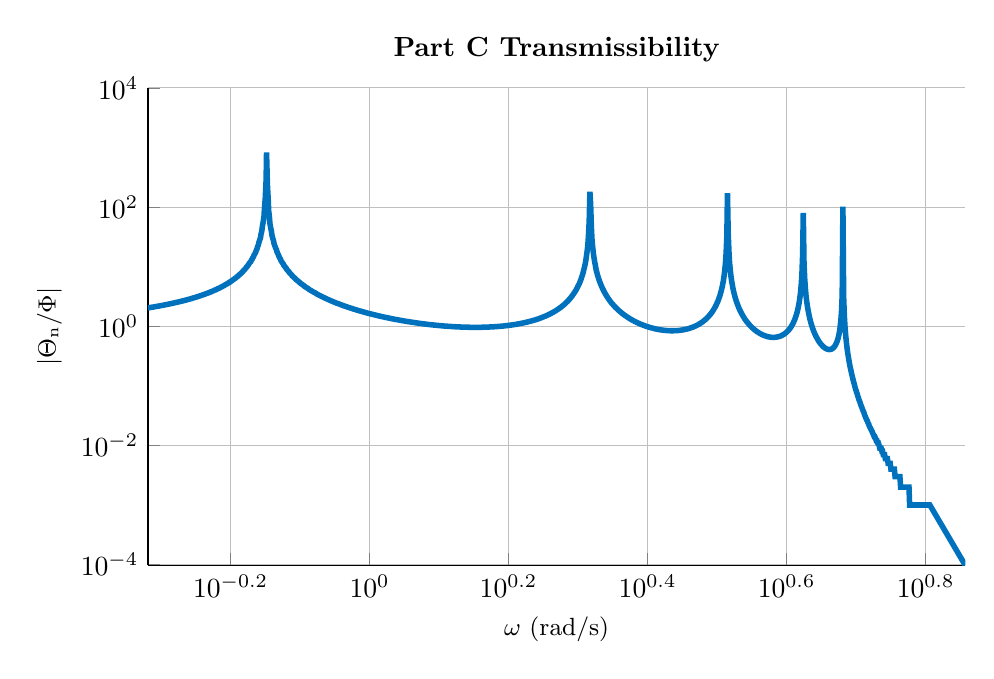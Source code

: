 % This file was created by matlab2tikz.
%
\definecolor{mycolor1}{rgb}{0.0,0.447,0.741}%
%
\begin{tikzpicture}

\begin{axis}[%
width=0.856\textwidth,
height=0.5\textwidth,
at={(0\textwidth,0\textwidth)},
scale only axis,
xmode=log,
xmin=0.48,
xmax=7.195,
xminorticks=true,
xlabel style={font=\color{white!15!black}},
xlabel={$\omega\text{ (rad/s)}$},
ymode=log,
ymin=9.753e-05,
ymax=10000,
yminorticks=true,
ylabel style={font=\color{white!15!black}},
ylabel={$\text{$|$}\Theta{}_\text{n}\text{/}\Phi\text{$|$}$},
axis background/.style={fill=white},
title style={font=\bfseries},
title={Part C Transmissibility},
axis x line*=bottom,
axis y line*=left,
xmajorgrids,
xminorgrids,
ymajorgrids,
yminorgrids,
ylabel style={font=\small},
xlabel style={font=\small}
]
\addplot [color=mycolor1, line width=2.0pt, forget plot]
  table[row sep=crcr]{%
0.48	2.029\\
0.481	2.038\\
0.482	2.047\\
0.483	2.056\\
0.484	2.065\\
0.485	2.075\\
0.486	2.084\\
0.488	2.093\\
0.489	2.103\\
0.49	2.113\\
0.491	2.123\\
0.492	2.133\\
0.493	2.143\\
0.494	2.153\\
0.495	2.164\\
0.497	2.174\\
0.498	2.185\\
0.499	2.196\\
0.5	2.207\\
0.501	2.218\\
0.502	2.229\\
0.504	2.241\\
0.505	2.252\\
0.506	2.264\\
0.507	2.276\\
0.508	2.288\\
0.509	2.3\\
0.511	2.313\\
0.512	2.326\\
0.513	2.338\\
0.514	2.351\\
0.515	2.365\\
0.516	2.378\\
0.518	2.392\\
0.519	2.406\\
0.52	2.42\\
0.521	2.434\\
0.522	2.448\\
0.524	2.463\\
0.525	2.478\\
0.526	2.493\\
0.527	2.509\\
0.528	2.524\\
0.53	2.54\\
0.531	2.556\\
0.532	2.573\\
0.533	2.59\\
0.535	2.607\\
0.536	2.624\\
0.537	2.641\\
0.538	2.659\\
0.54	2.677\\
0.541	2.696\\
0.542	2.715\\
0.543	2.734\\
0.545	2.753\\
0.546	2.773\\
0.547	2.793\\
0.548	2.814\\
0.55	2.835\\
0.551	2.856\\
0.552	2.878\\
0.553	2.9\\
0.555	2.923\\
0.556	2.946\\
0.557	2.969\\
0.558	2.993\\
0.56	3.017\\
0.561	3.042\\
0.562	3.068\\
0.564	3.093\\
0.565	3.12\\
0.566	3.147\\
0.568	3.174\\
0.569	3.202\\
0.57	3.231\\
0.571	3.26\\
0.573	3.29\\
0.574	3.321\\
0.575	3.352\\
0.577	3.384\\
0.578	3.417\\
0.579	3.45\\
0.581	3.484\\
0.582	3.519\\
0.583	3.555\\
0.585	3.592\\
0.586	3.629\\
0.588	3.668\\
0.589	3.707\\
0.59	3.748\\
0.592	3.789\\
0.593	3.832\\
0.594	3.876\\
0.596	3.92\\
0.597	3.966\\
0.598	4.014\\
0.6	4.062\\
0.601	4.112\\
0.603	4.163\\
0.604	4.216\\
0.605	4.27\\
0.607	4.326\\
0.608	4.384\\
0.61	4.443\\
0.611	4.504\\
0.612	4.567\\
0.614	4.632\\
0.615	4.699\\
0.617	4.768\\
0.618	4.84\\
0.619	4.914\\
0.621	4.99\\
0.622	5.069\\
0.624	5.151\\
0.625	5.236\\
0.627	5.324\\
0.628	5.415\\
0.63	5.51\\
0.631	5.609\\
0.632	5.711\\
0.634	5.817\\
0.635	5.928\\
0.637	6.044\\
0.638	6.164\\
0.64	6.29\\
0.641	6.421\\
0.643	6.559\\
0.644	6.703\\
0.646	6.853\\
0.647	7.011\\
0.649	7.177\\
0.65	7.352\\
0.652	7.536\\
0.653	7.73\\
0.655	7.935\\
0.656	8.151\\
0.658	8.38\\
0.659	8.624\\
0.661	8.882\\
0.662	9.158\\
0.664	9.451\\
0.665	9.765\\
0.667	10.102\\
0.668	10.464\\
0.67	10.854\\
0.671	11.275\\
0.673	11.732\\
0.675	12.228\\
0.676	12.77\\
0.678	13.364\\
0.679	14.017\\
0.681	14.74\\
0.682	15.543\\
0.684	16.442\\
0.686	17.453\\
0.687	18.601\\
0.689	19.914\\
0.69	21.43\\
0.692	23.201\\
0.693	25.297\\
0.695	27.816\\
0.697	30.9\\
0.698	34.765\\
0.7	39.747\\
0.701	46.414\\
0.703	55.791\\
0.705	69.945\\
0.706	93.745\\
0.708	141.943\\
0.71	287.131\\
0.711	822.771\\
0.713	236.527\\
0.715	127.495\\
0.716	86.838\\
0.718	65.746\\
0.719	52.858\\
0.721	44.172\\
0.723	37.922\\
0.724	33.211\\
0.726	29.533\\
0.728	26.582\\
0.729	24.161\\
0.731	22.141\\
0.733	20.428\\
0.735	18.959\\
0.736	17.683\\
0.738	16.567\\
0.74	15.58\\
0.741	14.703\\
0.743	13.918\\
0.745	13.21\\
0.746	12.57\\
0.748	11.988\\
0.75	11.456\\
0.752	10.969\\
0.753	10.52\\
0.755	10.106\\
0.757	9.722\\
0.759	9.366\\
0.76	9.034\\
0.762	8.725\\
0.764	8.435\\
0.766	8.163\\
0.767	7.908\\
0.769	7.668\\
0.771	7.442\\
0.773	7.228\\
0.774	7.026\\
0.776	6.834\\
0.778	6.652\\
0.78	6.479\\
0.782	6.315\\
0.783	6.159\\
0.785	6.01\\
0.787	5.867\\
0.789	5.731\\
0.791	5.601\\
0.793	5.477\\
0.794	5.358\\
0.796	5.243\\
0.798	5.134\\
0.8	5.028\\
0.802	4.927\\
0.804	4.829\\
0.805	4.735\\
0.807	4.645\\
0.809	4.558\\
0.811	4.474\\
0.813	4.392\\
0.815	4.314\\
0.817	4.238\\
0.818	4.165\\
0.82	4.094\\
0.822	4.025\\
0.824	3.959\\
0.826	3.895\\
0.828	3.832\\
0.83	3.772\\
0.832	3.713\\
0.834	3.656\\
0.836	3.601\\
0.838	3.547\\
0.839	3.495\\
0.841	3.444\\
0.843	3.395\\
0.845	3.347\\
0.847	3.3\\
0.849	3.254\\
0.851	3.21\\
0.853	3.167\\
0.855	3.125\\
0.857	3.084\\
0.859	3.044\\
0.861	3.005\\
0.863	2.967\\
0.865	2.929\\
0.867	2.893\\
0.869	2.858\\
0.871	2.823\\
0.873	2.789\\
0.875	2.756\\
0.877	2.724\\
0.879	2.692\\
0.881	2.662\\
0.883	2.631\\
0.885	2.602\\
0.887	2.573\\
0.889	2.545\\
0.891	2.517\\
0.893	2.49\\
0.895	2.463\\
0.897	2.437\\
0.9	2.412\\
0.902	2.387\\
0.904	2.363\\
0.906	2.339\\
0.908	2.315\\
0.91	2.292\\
0.912	2.27\\
0.914	2.247\\
0.916	2.226\\
0.918	2.204\\
0.92	2.184\\
0.923	2.163\\
0.925	2.143\\
0.927	2.123\\
0.929	2.104\\
0.931	2.085\\
0.933	2.066\\
0.935	2.047\\
0.938	2.029\\
0.94	2.012\\
0.942	1.994\\
0.944	1.977\\
0.946	1.96\\
0.948	1.944\\
0.951	1.927\\
0.953	1.911\\
0.955	1.896\\
0.957	1.88\\
0.959	1.865\\
0.962	1.85\\
0.964	1.835\\
0.966	1.821\\
0.968	1.807\\
0.971	1.793\\
0.973	1.779\\
0.975	1.765\\
0.977	1.752\\
0.98	1.739\\
0.982	1.726\\
0.984	1.713\\
0.986	1.701\\
0.989	1.688\\
0.991	1.676\\
0.993	1.664\\
0.995	1.652\\
0.998	1.641\\
1.0	1.629\\
1.002	1.618\\
1.005	1.607\\
1.007	1.596\\
1.009	1.585\\
1.012	1.575\\
1.014	1.564\\
1.016	1.554\\
1.019	1.544\\
1.021	1.534\\
1.023	1.524\\
1.026	1.514\\
1.028	1.505\\
1.03	1.495\\
1.033	1.486\\
1.035	1.477\\
1.038	1.468\\
1.04	1.459\\
1.042	1.45\\
1.045	1.441\\
1.047	1.433\\
1.05	1.424\\
1.052	1.416\\
1.054	1.408\\
1.057	1.4\\
1.059	1.392\\
1.062	1.384\\
1.064	1.376\\
1.067	1.369\\
1.069	1.361\\
1.072	1.354\\
1.074	1.346\\
1.076	1.339\\
1.079	1.332\\
1.081	1.325\\
1.084	1.318\\
1.086	1.311\\
1.089	1.305\\
1.091	1.298\\
1.094	1.291\\
1.097	1.285\\
1.099	1.279\\
1.102	1.272\\
1.104	1.266\\
1.107	1.26\\
1.109	1.254\\
1.112	1.248\\
1.114	1.242\\
1.117	1.236\\
1.119	1.231\\
1.122	1.225\\
1.125	1.219\\
1.127	1.214\\
1.13	1.209\\
1.132	1.203\\
1.135	1.198\\
1.138	1.193\\
1.14	1.188\\
1.143	1.183\\
1.146	1.178\\
1.148	1.173\\
1.151	1.168\\
1.153	1.163\\
1.156	1.159\\
1.159	1.154\\
1.161	1.149\\
1.164	1.145\\
1.167	1.14\\
1.17	1.136\\
1.172	1.132\\
1.175	1.128\\
1.178	1.123\\
1.18	1.119\\
1.183	1.115\\
1.186	1.111\\
1.189	1.107\\
1.191	1.103\\
1.194	1.1\\
1.197	1.096\\
1.2	1.092\\
1.202	1.088\\
1.205	1.085\\
1.208	1.081\\
1.211	1.078\\
1.213	1.074\\
1.216	1.071\\
1.219	1.068\\
1.222	1.065\\
1.225	1.061\\
1.227	1.058\\
1.23	1.055\\
1.233	1.052\\
1.236	1.049\\
1.239	1.046\\
1.242	1.043\\
1.245	1.04\\
1.247	1.038\\
1.25	1.035\\
1.253	1.032\\
1.256	1.03\\
1.259	1.027\\
1.262	1.024\\
1.265	1.022\\
1.268	1.019\\
1.271	1.017\\
1.274	1.015\\
1.276	1.012\\
1.279	1.01\\
1.282	1.008\\
1.285	1.006\\
1.288	1.004\\
1.291	1.002\\
1.294	1.0\\
1.297	0.998\\
1.3	0.996\\
1.303	0.994\\
1.306	0.992\\
1.309	0.991\\
1.312	0.989\\
1.315	0.987\\
1.318	0.986\\
1.321	0.984\\
1.324	0.982\\
1.327	0.981\\
1.33	0.98\\
1.334	0.978\\
1.337	0.977\\
1.34	0.976\\
1.343	0.974\\
1.346	0.973\\
1.349	0.972\\
1.352	0.971\\
1.355	0.97\\
1.358	0.969\\
1.361	0.968\\
1.365	0.967\\
1.368	0.966\\
1.371	0.965\\
1.374	0.965\\
1.377	0.964\\
1.38	0.963\\
1.384	0.963\\
1.387	0.962\\
1.39	0.962\\
1.393	0.961\\
1.396	0.961\\
1.4	0.96\\
1.403	0.96\\
1.406	0.96\\
1.409	0.96\\
1.413	0.959\\
1.416	0.959\\
1.419	0.959\\
1.422	0.959\\
1.426	0.959\\
1.429	0.96\\
1.432	0.96\\
1.436	0.96\\
1.439	0.96\\
1.442	0.961\\
1.445	0.961\\
1.449	0.961\\
1.452	0.962\\
1.455	0.963\\
1.459	0.963\\
1.462	0.964\\
1.466	0.965\\
1.469	0.965\\
1.472	0.966\\
1.476	0.967\\
1.479	0.968\\
1.483	0.969\\
1.486	0.97\\
1.489	0.972\\
1.493	0.973\\
1.496	0.974\\
1.5	0.976\\
1.503	0.977\\
1.507	0.979\\
1.51	0.98\\
1.514	0.982\\
1.517	0.984\\
1.521	0.986\\
1.524	0.987\\
1.528	0.989\\
1.531	0.992\\
1.535	0.994\\
1.538	0.996\\
1.542	0.998\\
1.545	1.001\\
1.549	1.003\\
1.552	1.006\\
1.556	1.008\\
1.56	1.011\\
1.563	1.014\\
1.567	1.017\\
1.57	1.02\\
1.574	1.023\\
1.578	1.026\\
1.581	1.03\\
1.585	1.033\\
1.589	1.037\\
1.592	1.04\\
1.596	1.044\\
1.6	1.048\\
1.603	1.052\\
1.607	1.056\\
1.611	1.061\\
1.614	1.065\\
1.618	1.069\\
1.622	1.074\\
1.626	1.079\\
1.629	1.084\\
1.633	1.089\\
1.637	1.094\\
1.641	1.1\\
1.644	1.105\\
1.648	1.111\\
1.652	1.117\\
1.656	1.123\\
1.66	1.129\\
1.663	1.135\\
1.667	1.142\\
1.671	1.148\\
1.675	1.155\\
1.679	1.163\\
1.683	1.17\\
1.687	1.178\\
1.69	1.185\\
1.694	1.193\\
1.698	1.202\\
1.702	1.21\\
1.706	1.219\\
1.71	1.228\\
1.714	1.237\\
1.718	1.247\\
1.722	1.256\\
1.726	1.267\\
1.73	1.277\\
1.734	1.288\\
1.738	1.299\\
1.742	1.31\\
1.746	1.322\\
1.75	1.334\\
1.754	1.347\\
1.758	1.36\\
1.762	1.373\\
1.766	1.387\\
1.77	1.402\\
1.774	1.416\\
1.778	1.432\\
1.782	1.447\\
1.787	1.464\\
1.791	1.481\\
1.795	1.498\\
1.799	1.516\\
1.803	1.535\\
1.807	1.554\\
1.811	1.575\\
1.816	1.596\\
1.82	1.617\\
1.824	1.64\\
1.828	1.663\\
1.832	1.688\\
1.837	1.713\\
1.841	1.739\\
1.845	1.767\\
1.849	1.796\\
1.854	1.826\\
1.858	1.857\\
1.862	1.889\\
1.866	1.924\\
1.871	1.959\\
1.875	1.997\\
1.879	2.036\\
1.884	2.077\\
1.888	2.12\\
1.892	2.166\\
1.897	2.213\\
1.901	2.264\\
1.906	2.317\\
1.91	2.373\\
1.914	2.433\\
1.919	2.496\\
1.923	2.563\\
1.928	2.634\\
1.932	2.71\\
1.936	2.791\\
1.941	2.877\\
1.945	2.97\\
1.95	3.07\\
1.954	3.177\\
1.959	3.293\\
1.963	3.419\\
1.968	3.556\\
1.972	3.705\\
1.977	3.868\\
1.982	4.047\\
1.986	4.245\\
1.991	4.465\\
1.995	4.71\\
2.0	4.985\\
2.005	5.297\\
2.009	5.652\\
2.014	6.06\\
2.018	6.535\\
2.023	7.094\\
2.028	7.761\\
2.032	8.571\\
2.037	9.575\\
2.042	10.852\\
2.047	12.53\\
2.051	14.834\\
2.056	18.194\\
2.061	23.543\\
2.065	33.382\\
2.07	57.267\\
2.075	180.905\\
2.08	113.201\\
2.085	47.09\\
2.089	29.452\\
2.094	21.383\\
2.099	16.768\\
2.104	13.782\\
2.109	11.693\\
2.114	10.149\\
2.118	8.963\\
2.123	8.022\\
2.128	7.259\\
2.133	6.627\\
2.138	6.095\\
2.143	5.641\\
2.148	5.249\\
2.153	4.908\\
2.158	4.608\\
2.163	4.342\\
2.168	4.104\\
2.173	3.891\\
2.178	3.699\\
2.183	3.525\\
2.188	3.367\\
2.193	3.222\\
2.198	3.088\\
2.203	2.966\\
2.208	2.853\\
2.213	2.748\\
2.218	2.65\\
2.223	2.56\\
2.228	2.475\\
2.234	2.396\\
2.239	2.321\\
2.244	2.252\\
2.249	2.186\\
2.254	2.125\\
2.259	2.066\\
2.265	2.011\\
2.27	1.959\\
2.275	1.91\\
2.28	1.863\\
2.286	1.819\\
2.291	1.776\\
2.296	1.736\\
2.302	1.698\\
2.307	1.661\\
2.312	1.626\\
2.317	1.593\\
2.323	1.561\\
2.328	1.531\\
2.334	1.502\\
2.339	1.474\\
2.344	1.447\\
2.35	1.421\\
2.355	1.397\\
2.361	1.373\\
2.366	1.35\\
2.371	1.329\\
2.377	1.308\\
2.382	1.288\\
2.388	1.268\\
2.393	1.249\\
2.399	1.231\\
2.404	1.214\\
2.41	1.197\\
2.416	1.181\\
2.421	1.166\\
2.427	1.151\\
2.432	1.137\\
2.438	1.123\\
2.443	1.109\\
2.449	1.096\\
2.455	1.084\\
2.46	1.072\\
2.466	1.06\\
2.472	1.049\\
2.477	1.038\\
2.483	1.028\\
2.489	1.018\\
2.495	1.008\\
2.5	0.999\\
2.506	0.99\\
2.512	0.981\\
2.518	0.973\\
2.524	0.965\\
2.529	0.957\\
2.535	0.95\\
2.541	0.942\\
2.547	0.936\\
2.553	0.929\\
2.559	0.923\\
2.565	0.917\\
2.57	0.911\\
2.576	0.905\\
2.582	0.9\\
2.588	0.895\\
2.594	0.89\\
2.6	0.885\\
2.606	0.881\\
2.612	0.877\\
2.618	0.873\\
2.624	0.869\\
2.63	0.866\\
2.636	0.863\\
2.642	0.859\\
2.649	0.857\\
2.655	0.854\\
2.661	0.852\\
2.667	0.85\\
2.673	0.848\\
2.679	0.846\\
2.685	0.844\\
2.692	0.843\\
2.698	0.842\\
2.704	0.841\\
2.71	0.84\\
2.717	0.84\\
2.723	0.84\\
2.729	0.84\\
2.735	0.84\\
2.742	0.841\\
2.748	0.841\\
2.754	0.842\\
2.761	0.843\\
2.767	0.845\\
2.773	0.847\\
2.78	0.848\\
2.786	0.851\\
2.793	0.853\\
2.799	0.856\\
2.806	0.859\\
2.812	0.862\\
2.818	0.866\\
2.825	0.87\\
2.831	0.874\\
2.838	0.879\\
2.845	0.884\\
2.851	0.889\\
2.858	0.895\\
2.864	0.901\\
2.871	0.907\\
2.877	0.914\\
2.884	0.921\\
2.891	0.929\\
2.897	0.937\\
2.904	0.946\\
2.911	0.955\\
2.918	0.965\\
2.924	0.976\\
2.931	0.987\\
2.938	0.998\\
2.945	1.011\\
2.951	1.024\\
2.958	1.038\\
2.965	1.053\\
2.972	1.068\\
2.979	1.085\\
2.985	1.103\\
2.992	1.121\\
2.999	1.141\\
3.006	1.163\\
3.013	1.185\\
3.02	1.209\\
3.027	1.235\\
3.034	1.263\\
3.041	1.292\\
3.048	1.324\\
3.055	1.357\\
3.062	1.394\\
3.069	1.433\\
3.076	1.476\\
3.083	1.521\\
3.09	1.571\\
3.098	1.626\\
3.105	1.685\\
3.112	1.749\\
3.119	1.821\\
3.126	1.899\\
3.133	1.987\\
3.141	2.084\\
3.148	2.193\\
3.155	2.316\\
3.162	2.455\\
3.17	2.615\\
3.177	2.799\\
3.184	3.015\\
3.192	3.27\\
3.199	3.576\\
3.206	3.951\\
3.214	4.419\\
3.221	5.02\\
3.229	5.819\\
3.236	6.935\\
3.243	8.6\\
3.251	11.347\\
3.258	16.733\\
3.266	31.934\\
3.273	171.264\\
3.281	36.006\\
3.289	17.597\\
3.296	11.592\\
3.304	8.625\\
3.311	6.859\\
3.319	5.687\\
3.327	4.854\\
3.334	4.231\\
3.342	3.749\\
3.35	3.364\\
3.357	3.049\\
3.365	2.788\\
3.373	2.568\\
3.381	2.38\\
3.389	2.217\\
3.396	2.075\\
3.404	1.95\\
3.412	1.84\\
3.42	1.741\\
3.428	1.653\\
3.436	1.573\\
3.444	1.501\\
3.452	1.436\\
3.459	1.376\\
3.467	1.321\\
3.475	1.271\\
3.483	1.225\\
3.491	1.182\\
3.5	1.143\\
3.508	1.106\\
3.516	1.072\\
3.524	1.041\\
3.532	1.011\\
3.54	0.984\\
3.548	0.958\\
3.556	0.934\\
3.565	0.912\\
3.573	0.891\\
3.581	0.871\\
3.589	0.853\\
3.598	0.835\\
3.606	0.819\\
3.614	0.804\\
3.623	0.79\\
3.631	0.776\\
3.639	0.764\\
3.648	0.752\\
3.656	0.741\\
3.664	0.731\\
3.673	0.722\\
3.681	0.713\\
3.69	0.705\\
3.698	0.697\\
3.707	0.69\\
3.715	0.684\\
3.724	0.678\\
3.733	0.673\\
3.741	0.668\\
3.75	0.664\\
3.758	0.661\\
3.767	0.658\\
3.776	0.655\\
3.785	0.653\\
3.793	0.652\\
3.802	0.651\\
3.811	0.651\\
3.82	0.651\\
3.828	0.652\\
3.837	0.654\\
3.846	0.656\\
3.855	0.659\\
3.864	0.662\\
3.873	0.666\\
3.882	0.671\\
3.891	0.677\\
3.9	0.684\\
3.909	0.691\\
3.918	0.7\\
3.927	0.71\\
3.936	0.72\\
3.945	0.732\\
3.954	0.746\\
3.963	0.761\\
3.972	0.777\\
3.981	0.796\\
3.99	0.816\\
4.0	0.839\\
4.009	0.865\\
4.018	0.894\\
4.027	0.926\\
4.037	0.963\\
4.046	1.004\\
4.055	1.052\\
4.065	1.106\\
4.074	1.168\\
4.083	1.241\\
4.093	1.328\\
4.102	1.43\\
4.112	1.554\\
4.121	1.708\\
4.131	1.901\\
4.14	2.151\\
4.15	2.488\\
4.159	2.964\\
4.169	3.689\\
4.178	4.921\\
4.188	7.471\\
4.198	15.834\\
4.207	79.655\\
4.217	11.92\\
4.227	6.297\\
4.237	4.254\\
4.246	3.2\\
4.256	2.558\\
4.266	2.126\\
4.276	1.816\\
4.286	1.583\\
4.295	1.401\\
4.305	1.257\\
4.315	1.138\\
4.325	1.04\\
4.335	0.958\\
4.345	0.887\\
4.355	0.827\\
4.365	0.774\\
4.375	0.728\\
4.385	0.688\\
4.396	0.652\\
4.406	0.62\\
4.416	0.592\\
4.426	0.567\\
4.436	0.544\\
4.446	0.524\\
4.457	0.506\\
4.467	0.49\\
4.477	0.476\\
4.488	0.463\\
4.498	0.451\\
4.508	0.442\\
4.519	0.433\\
4.529	0.425\\
4.54	0.419\\
4.55	0.414\\
4.56	0.411\\
4.571	0.408\\
4.582	0.407\\
4.592	0.407\\
4.603	0.408\\
4.613	0.411\\
4.624	0.416\\
4.635	0.423\\
4.645	0.432\\
4.656	0.444\\
4.667	0.459\\
4.677	0.478\\
4.688	0.503\\
4.699	0.534\\
4.71	0.575\\
4.721	0.628\\
4.732	0.702\\
4.743	0.807\\
4.753	0.966\\
4.764	1.235\\
4.775	1.777\\
4.786	3.416\\
4.797	101.501\\
4.809	3.116\\
4.82	1.5\\
4.831	0.961\\
4.842	0.693\\
4.853	0.533\\
4.864	0.427\\
4.875	0.352\\
4.887	0.296\\
4.898	0.253\\
4.909	0.219\\
4.921	0.192\\
4.932	0.17\\
4.943	0.151\\
4.955	0.135\\
4.966	0.121\\
4.978	0.11\\
4.989	0.099\\
5.0	0.09\\
5.012	0.083\\
5.024	0.076\\
5.035	0.07\\
5.047	0.064\\
5.058	0.059\\
5.07	0.055\\
5.082	0.051\\
5.093	0.047\\
5.105	0.044\\
5.117	0.041\\
5.129	0.038\\
5.141	0.036\\
5.152	0.033\\
5.164	0.031\\
5.176	0.029\\
5.188	0.027\\
5.2	0.026\\
5.212	0.024\\
5.224	0.023\\
5.236	0.021\\
5.248	0.02\\
5.26	0.019\\
5.272	0.018\\
5.285	0.017\\
5.297	0.016\\
5.309	0.015\\
5.321	0.014\\
5.333	0.014\\
5.346	0.013\\
5.358	0.012\\
5.37	0.012\\
5.383	0.011\\
5.395	0.011\\
5.408	0.01\\
5.42	0.009\\
5.433	0.009\\
5.445	0.009\\
5.458	0.008\\
5.47	0.008\\
5.483	0.007\\
5.496	0.007\\
5.508	0.007\\
5.521	0.006\\
5.534	0.006\\
5.546	0.006\\
5.559	0.006\\
5.572	0.005\\
5.585	0.005\\
5.598	0.005\\
5.611	0.005\\
5.624	0.004\\
5.637	0.004\\
5.65	0.004\\
5.663	0.004\\
5.676	0.004\\
5.689	0.004\\
5.702	0.003\\
5.715	0.003\\
5.728	0.003\\
5.741	0.003\\
5.755	0.003\\
5.768	0.003\\
5.781	0.003\\
5.794	0.003\\
5.808	0.002\\
5.821	0.002\\
5.835	0.002\\
5.848	0.002\\
5.862	0.002\\
5.875	0.002\\
5.889	0.002\\
5.902	0.002\\
5.916	0.002\\
5.929	0.002\\
5.943	0.002\\
5.957	0.002\\
5.971	0.002\\
5.984	0.001\\
5.998	0.001\\
6.012	0.001\\
6.026	0.001\\
6.04	0.001\\
6.054	0.001\\
6.068	0.001\\
6.082	0.001\\
6.096	0.001\\
6.11	0.001\\
6.124	0.001\\
6.138	0.001\\
6.152	0.001\\
6.166	0.001\\
6.18	0.001\\
6.195	0.001\\
6.209	0.001\\
6.223	0.001\\
6.238	0.001\\
6.252	0.001\\
6.266	0.001\\
6.281	0.001\\
6.295	0.001\\
6.31	0.001\\
6.324	0.001\\
6.339	0.001\\
6.353	0.001\\
6.368	0.001\\
6.383	0.001\\
6.398	0.001\\
6.412	0.0\\
6.427	0.0\\
6.442	0.0\\
6.457	0.0\\
6.472	0.0\\
6.487	0.0\\
6.501	0.0\\
6.516	0.0\\
6.531	0.0\\
6.547	0.0\\
6.562	0.0\\
6.577	0.0\\
6.592	0.0\\
6.607	0.0\\
6.622	0.0\\
6.638	0.0\\
6.653	0.0\\
6.668	0.0\\
6.684	0.0\\
6.699	0.0\\
6.714	0.0\\
6.73	0.0\\
6.745	0.0\\
6.761	0.0\\
6.777	0.0\\
6.792	0.0\\
6.808	0.0\\
6.824	0.0\\
6.839	0.0\\
6.855	0.0\\
6.871	0.0\\
6.887	0.0\\
6.903	0.0\\
6.918	0.0\\
6.934	0.0\\
6.95	0.0\\
6.966	0.0\\
6.983	0.0\\
6.999	0.0\\
7.015	0.0\\
7.031	0.0\\
7.047	0.0\\
7.063	0.0\\
7.08	0.0\\
7.096	0.0\\
7.112	0.0\\
7.129	0.0\\
7.145	0.0\\
7.162	0.0\\
7.178	0.0\\
7.195	9.753e-05\\
};
\end{axis}
\end{tikzpicture}%